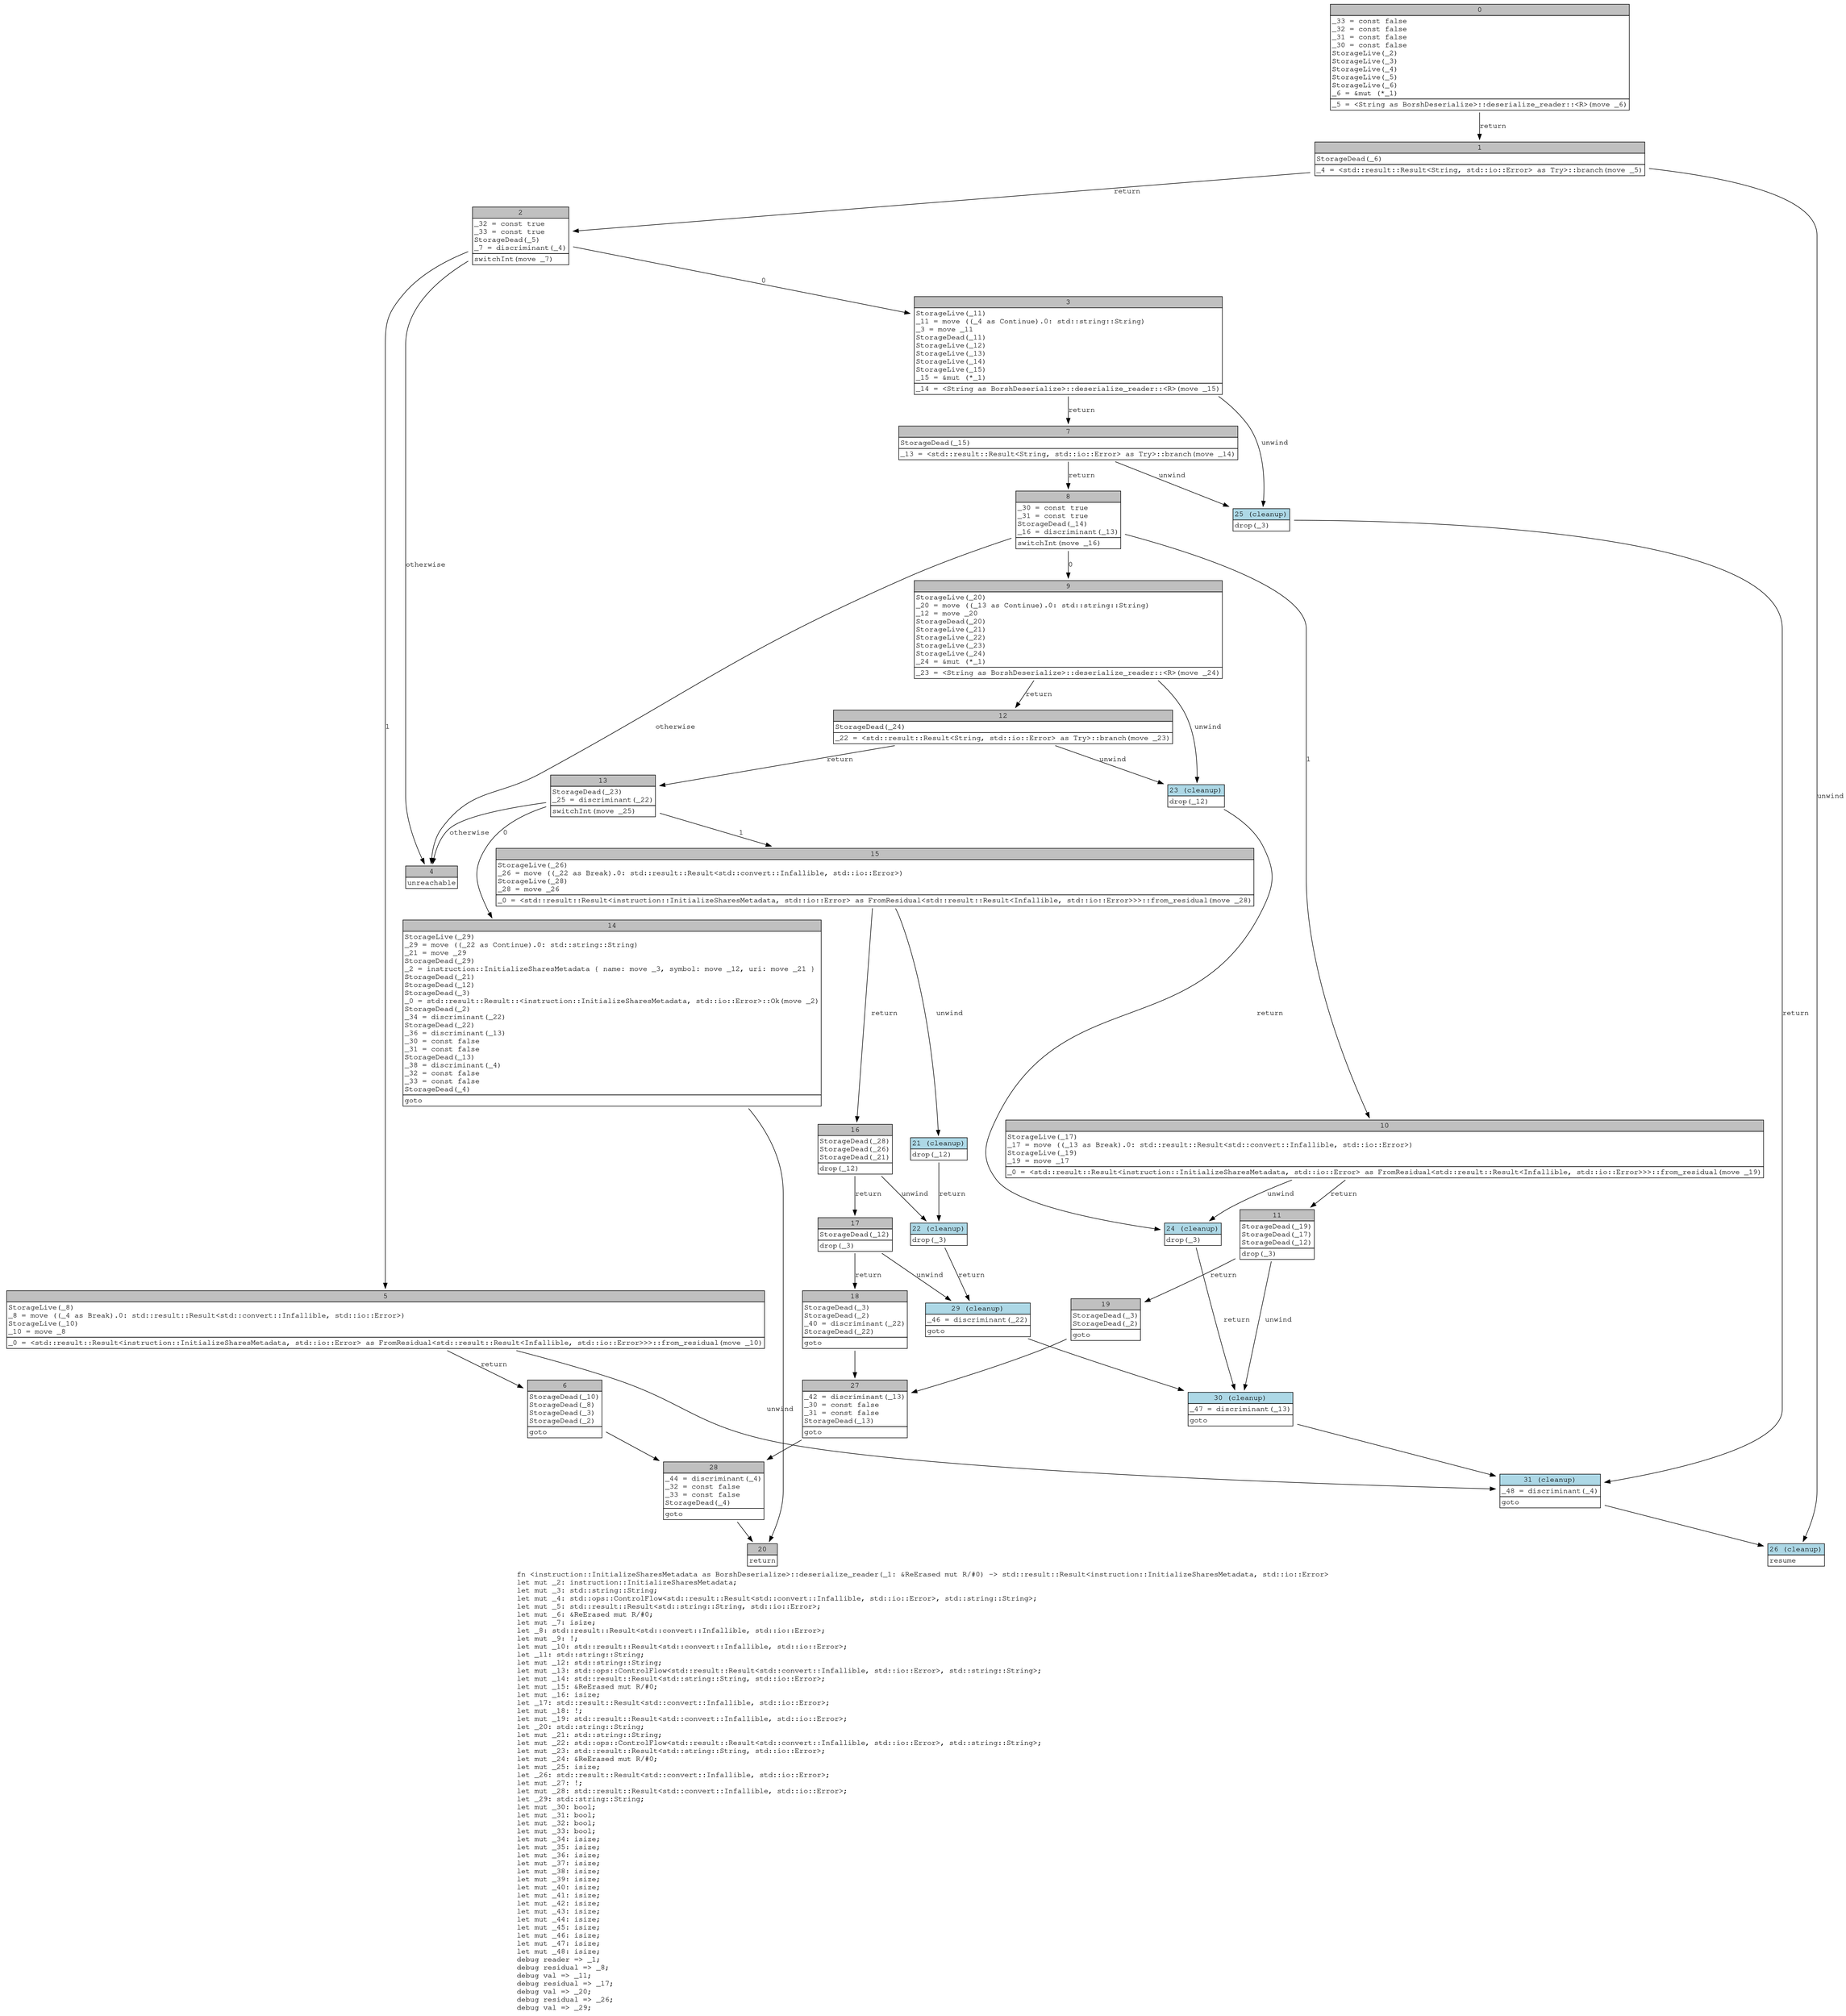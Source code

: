 digraph Mir_0_3148 {
    graph [fontname="Courier, monospace"];
    node [fontname="Courier, monospace"];
    edge [fontname="Courier, monospace"];
    label=<fn &lt;instruction::InitializeSharesMetadata as BorshDeserialize&gt;::deserialize_reader(_1: &amp;ReErased mut R/#0) -&gt; std::result::Result&lt;instruction::InitializeSharesMetadata, std::io::Error&gt;<br align="left"/>let mut _2: instruction::InitializeSharesMetadata;<br align="left"/>let mut _3: std::string::String;<br align="left"/>let mut _4: std::ops::ControlFlow&lt;std::result::Result&lt;std::convert::Infallible, std::io::Error&gt;, std::string::String&gt;;<br align="left"/>let mut _5: std::result::Result&lt;std::string::String, std::io::Error&gt;;<br align="left"/>let mut _6: &amp;ReErased mut R/#0;<br align="left"/>let mut _7: isize;<br align="left"/>let _8: std::result::Result&lt;std::convert::Infallible, std::io::Error&gt;;<br align="left"/>let mut _9: !;<br align="left"/>let mut _10: std::result::Result&lt;std::convert::Infallible, std::io::Error&gt;;<br align="left"/>let _11: std::string::String;<br align="left"/>let mut _12: std::string::String;<br align="left"/>let mut _13: std::ops::ControlFlow&lt;std::result::Result&lt;std::convert::Infallible, std::io::Error&gt;, std::string::String&gt;;<br align="left"/>let mut _14: std::result::Result&lt;std::string::String, std::io::Error&gt;;<br align="left"/>let mut _15: &amp;ReErased mut R/#0;<br align="left"/>let mut _16: isize;<br align="left"/>let _17: std::result::Result&lt;std::convert::Infallible, std::io::Error&gt;;<br align="left"/>let mut _18: !;<br align="left"/>let mut _19: std::result::Result&lt;std::convert::Infallible, std::io::Error&gt;;<br align="left"/>let _20: std::string::String;<br align="left"/>let mut _21: std::string::String;<br align="left"/>let mut _22: std::ops::ControlFlow&lt;std::result::Result&lt;std::convert::Infallible, std::io::Error&gt;, std::string::String&gt;;<br align="left"/>let mut _23: std::result::Result&lt;std::string::String, std::io::Error&gt;;<br align="left"/>let mut _24: &amp;ReErased mut R/#0;<br align="left"/>let mut _25: isize;<br align="left"/>let _26: std::result::Result&lt;std::convert::Infallible, std::io::Error&gt;;<br align="left"/>let mut _27: !;<br align="left"/>let mut _28: std::result::Result&lt;std::convert::Infallible, std::io::Error&gt;;<br align="left"/>let _29: std::string::String;<br align="left"/>let mut _30: bool;<br align="left"/>let mut _31: bool;<br align="left"/>let mut _32: bool;<br align="left"/>let mut _33: bool;<br align="left"/>let mut _34: isize;<br align="left"/>let mut _35: isize;<br align="left"/>let mut _36: isize;<br align="left"/>let mut _37: isize;<br align="left"/>let mut _38: isize;<br align="left"/>let mut _39: isize;<br align="left"/>let mut _40: isize;<br align="left"/>let mut _41: isize;<br align="left"/>let mut _42: isize;<br align="left"/>let mut _43: isize;<br align="left"/>let mut _44: isize;<br align="left"/>let mut _45: isize;<br align="left"/>let mut _46: isize;<br align="left"/>let mut _47: isize;<br align="left"/>let mut _48: isize;<br align="left"/>debug reader =&gt; _1;<br align="left"/>debug residual =&gt; _8;<br align="left"/>debug val =&gt; _11;<br align="left"/>debug residual =&gt; _17;<br align="left"/>debug val =&gt; _20;<br align="left"/>debug residual =&gt; _26;<br align="left"/>debug val =&gt; _29;<br align="left"/>>;
    bb0__0_3148 [shape="none", label=<<table border="0" cellborder="1" cellspacing="0"><tr><td bgcolor="gray" align="center" colspan="1">0</td></tr><tr><td align="left" balign="left">_33 = const false<br/>_32 = const false<br/>_31 = const false<br/>_30 = const false<br/>StorageLive(_2)<br/>StorageLive(_3)<br/>StorageLive(_4)<br/>StorageLive(_5)<br/>StorageLive(_6)<br/>_6 = &amp;mut (*_1)<br/></td></tr><tr><td align="left">_5 = &lt;String as BorshDeserialize&gt;::deserialize_reader::&lt;R&gt;(move _6)</td></tr></table>>];
    bb1__0_3148 [shape="none", label=<<table border="0" cellborder="1" cellspacing="0"><tr><td bgcolor="gray" align="center" colspan="1">1</td></tr><tr><td align="left" balign="left">StorageDead(_6)<br/></td></tr><tr><td align="left">_4 = &lt;std::result::Result&lt;String, std::io::Error&gt; as Try&gt;::branch(move _5)</td></tr></table>>];
    bb2__0_3148 [shape="none", label=<<table border="0" cellborder="1" cellspacing="0"><tr><td bgcolor="gray" align="center" colspan="1">2</td></tr><tr><td align="left" balign="left">_32 = const true<br/>_33 = const true<br/>StorageDead(_5)<br/>_7 = discriminant(_4)<br/></td></tr><tr><td align="left">switchInt(move _7)</td></tr></table>>];
    bb3__0_3148 [shape="none", label=<<table border="0" cellborder="1" cellspacing="0"><tr><td bgcolor="gray" align="center" colspan="1">3</td></tr><tr><td align="left" balign="left">StorageLive(_11)<br/>_11 = move ((_4 as Continue).0: std::string::String)<br/>_3 = move _11<br/>StorageDead(_11)<br/>StorageLive(_12)<br/>StorageLive(_13)<br/>StorageLive(_14)<br/>StorageLive(_15)<br/>_15 = &amp;mut (*_1)<br/></td></tr><tr><td align="left">_14 = &lt;String as BorshDeserialize&gt;::deserialize_reader::&lt;R&gt;(move _15)</td></tr></table>>];
    bb4__0_3148 [shape="none", label=<<table border="0" cellborder="1" cellspacing="0"><tr><td bgcolor="gray" align="center" colspan="1">4</td></tr><tr><td align="left">unreachable</td></tr></table>>];
    bb5__0_3148 [shape="none", label=<<table border="0" cellborder="1" cellspacing="0"><tr><td bgcolor="gray" align="center" colspan="1">5</td></tr><tr><td align="left" balign="left">StorageLive(_8)<br/>_8 = move ((_4 as Break).0: std::result::Result&lt;std::convert::Infallible, std::io::Error&gt;)<br/>StorageLive(_10)<br/>_10 = move _8<br/></td></tr><tr><td align="left">_0 = &lt;std::result::Result&lt;instruction::InitializeSharesMetadata, std::io::Error&gt; as FromResidual&lt;std::result::Result&lt;Infallible, std::io::Error&gt;&gt;&gt;::from_residual(move _10)</td></tr></table>>];
    bb6__0_3148 [shape="none", label=<<table border="0" cellborder="1" cellspacing="0"><tr><td bgcolor="gray" align="center" colspan="1">6</td></tr><tr><td align="left" balign="left">StorageDead(_10)<br/>StorageDead(_8)<br/>StorageDead(_3)<br/>StorageDead(_2)<br/></td></tr><tr><td align="left">goto</td></tr></table>>];
    bb7__0_3148 [shape="none", label=<<table border="0" cellborder="1" cellspacing="0"><tr><td bgcolor="gray" align="center" colspan="1">7</td></tr><tr><td align="left" balign="left">StorageDead(_15)<br/></td></tr><tr><td align="left">_13 = &lt;std::result::Result&lt;String, std::io::Error&gt; as Try&gt;::branch(move _14)</td></tr></table>>];
    bb8__0_3148 [shape="none", label=<<table border="0" cellborder="1" cellspacing="0"><tr><td bgcolor="gray" align="center" colspan="1">8</td></tr><tr><td align="left" balign="left">_30 = const true<br/>_31 = const true<br/>StorageDead(_14)<br/>_16 = discriminant(_13)<br/></td></tr><tr><td align="left">switchInt(move _16)</td></tr></table>>];
    bb9__0_3148 [shape="none", label=<<table border="0" cellborder="1" cellspacing="0"><tr><td bgcolor="gray" align="center" colspan="1">9</td></tr><tr><td align="left" balign="left">StorageLive(_20)<br/>_20 = move ((_13 as Continue).0: std::string::String)<br/>_12 = move _20<br/>StorageDead(_20)<br/>StorageLive(_21)<br/>StorageLive(_22)<br/>StorageLive(_23)<br/>StorageLive(_24)<br/>_24 = &amp;mut (*_1)<br/></td></tr><tr><td align="left">_23 = &lt;String as BorshDeserialize&gt;::deserialize_reader::&lt;R&gt;(move _24)</td></tr></table>>];
    bb10__0_3148 [shape="none", label=<<table border="0" cellborder="1" cellspacing="0"><tr><td bgcolor="gray" align="center" colspan="1">10</td></tr><tr><td align="left" balign="left">StorageLive(_17)<br/>_17 = move ((_13 as Break).0: std::result::Result&lt;std::convert::Infallible, std::io::Error&gt;)<br/>StorageLive(_19)<br/>_19 = move _17<br/></td></tr><tr><td align="left">_0 = &lt;std::result::Result&lt;instruction::InitializeSharesMetadata, std::io::Error&gt; as FromResidual&lt;std::result::Result&lt;Infallible, std::io::Error&gt;&gt;&gt;::from_residual(move _19)</td></tr></table>>];
    bb11__0_3148 [shape="none", label=<<table border="0" cellborder="1" cellspacing="0"><tr><td bgcolor="gray" align="center" colspan="1">11</td></tr><tr><td align="left" balign="left">StorageDead(_19)<br/>StorageDead(_17)<br/>StorageDead(_12)<br/></td></tr><tr><td align="left">drop(_3)</td></tr></table>>];
    bb12__0_3148 [shape="none", label=<<table border="0" cellborder="1" cellspacing="0"><tr><td bgcolor="gray" align="center" colspan="1">12</td></tr><tr><td align="left" balign="left">StorageDead(_24)<br/></td></tr><tr><td align="left">_22 = &lt;std::result::Result&lt;String, std::io::Error&gt; as Try&gt;::branch(move _23)</td></tr></table>>];
    bb13__0_3148 [shape="none", label=<<table border="0" cellborder="1" cellspacing="0"><tr><td bgcolor="gray" align="center" colspan="1">13</td></tr><tr><td align="left" balign="left">StorageDead(_23)<br/>_25 = discriminant(_22)<br/></td></tr><tr><td align="left">switchInt(move _25)</td></tr></table>>];
    bb14__0_3148 [shape="none", label=<<table border="0" cellborder="1" cellspacing="0"><tr><td bgcolor="gray" align="center" colspan="1">14</td></tr><tr><td align="left" balign="left">StorageLive(_29)<br/>_29 = move ((_22 as Continue).0: std::string::String)<br/>_21 = move _29<br/>StorageDead(_29)<br/>_2 = instruction::InitializeSharesMetadata { name: move _3, symbol: move _12, uri: move _21 }<br/>StorageDead(_21)<br/>StorageDead(_12)<br/>StorageDead(_3)<br/>_0 = std::result::Result::&lt;instruction::InitializeSharesMetadata, std::io::Error&gt;::Ok(move _2)<br/>StorageDead(_2)<br/>_34 = discriminant(_22)<br/>StorageDead(_22)<br/>_36 = discriminant(_13)<br/>_30 = const false<br/>_31 = const false<br/>StorageDead(_13)<br/>_38 = discriminant(_4)<br/>_32 = const false<br/>_33 = const false<br/>StorageDead(_4)<br/></td></tr><tr><td align="left">goto</td></tr></table>>];
    bb15__0_3148 [shape="none", label=<<table border="0" cellborder="1" cellspacing="0"><tr><td bgcolor="gray" align="center" colspan="1">15</td></tr><tr><td align="left" balign="left">StorageLive(_26)<br/>_26 = move ((_22 as Break).0: std::result::Result&lt;std::convert::Infallible, std::io::Error&gt;)<br/>StorageLive(_28)<br/>_28 = move _26<br/></td></tr><tr><td align="left">_0 = &lt;std::result::Result&lt;instruction::InitializeSharesMetadata, std::io::Error&gt; as FromResidual&lt;std::result::Result&lt;Infallible, std::io::Error&gt;&gt;&gt;::from_residual(move _28)</td></tr></table>>];
    bb16__0_3148 [shape="none", label=<<table border="0" cellborder="1" cellspacing="0"><tr><td bgcolor="gray" align="center" colspan="1">16</td></tr><tr><td align="left" balign="left">StorageDead(_28)<br/>StorageDead(_26)<br/>StorageDead(_21)<br/></td></tr><tr><td align="left">drop(_12)</td></tr></table>>];
    bb17__0_3148 [shape="none", label=<<table border="0" cellborder="1" cellspacing="0"><tr><td bgcolor="gray" align="center" colspan="1">17</td></tr><tr><td align="left" balign="left">StorageDead(_12)<br/></td></tr><tr><td align="left">drop(_3)</td></tr></table>>];
    bb18__0_3148 [shape="none", label=<<table border="0" cellborder="1" cellspacing="0"><tr><td bgcolor="gray" align="center" colspan="1">18</td></tr><tr><td align="left" balign="left">StorageDead(_3)<br/>StorageDead(_2)<br/>_40 = discriminant(_22)<br/>StorageDead(_22)<br/></td></tr><tr><td align="left">goto</td></tr></table>>];
    bb19__0_3148 [shape="none", label=<<table border="0" cellborder="1" cellspacing="0"><tr><td bgcolor="gray" align="center" colspan="1">19</td></tr><tr><td align="left" balign="left">StorageDead(_3)<br/>StorageDead(_2)<br/></td></tr><tr><td align="left">goto</td></tr></table>>];
    bb20__0_3148 [shape="none", label=<<table border="0" cellborder="1" cellspacing="0"><tr><td bgcolor="gray" align="center" colspan="1">20</td></tr><tr><td align="left">return</td></tr></table>>];
    bb21__0_3148 [shape="none", label=<<table border="0" cellborder="1" cellspacing="0"><tr><td bgcolor="lightblue" align="center" colspan="1">21 (cleanup)</td></tr><tr><td align="left">drop(_12)</td></tr></table>>];
    bb22__0_3148 [shape="none", label=<<table border="0" cellborder="1" cellspacing="0"><tr><td bgcolor="lightblue" align="center" colspan="1">22 (cleanup)</td></tr><tr><td align="left">drop(_3)</td></tr></table>>];
    bb23__0_3148 [shape="none", label=<<table border="0" cellborder="1" cellspacing="0"><tr><td bgcolor="lightblue" align="center" colspan="1">23 (cleanup)</td></tr><tr><td align="left">drop(_12)</td></tr></table>>];
    bb24__0_3148 [shape="none", label=<<table border="0" cellborder="1" cellspacing="0"><tr><td bgcolor="lightblue" align="center" colspan="1">24 (cleanup)</td></tr><tr><td align="left">drop(_3)</td></tr></table>>];
    bb25__0_3148 [shape="none", label=<<table border="0" cellborder="1" cellspacing="0"><tr><td bgcolor="lightblue" align="center" colspan="1">25 (cleanup)</td></tr><tr><td align="left">drop(_3)</td></tr></table>>];
    bb26__0_3148 [shape="none", label=<<table border="0" cellborder="1" cellspacing="0"><tr><td bgcolor="lightblue" align="center" colspan="1">26 (cleanup)</td></tr><tr><td align="left">resume</td></tr></table>>];
    bb27__0_3148 [shape="none", label=<<table border="0" cellborder="1" cellspacing="0"><tr><td bgcolor="gray" align="center" colspan="1">27</td></tr><tr><td align="left" balign="left">_42 = discriminant(_13)<br/>_30 = const false<br/>_31 = const false<br/>StorageDead(_13)<br/></td></tr><tr><td align="left">goto</td></tr></table>>];
    bb28__0_3148 [shape="none", label=<<table border="0" cellborder="1" cellspacing="0"><tr><td bgcolor="gray" align="center" colspan="1">28</td></tr><tr><td align="left" balign="left">_44 = discriminant(_4)<br/>_32 = const false<br/>_33 = const false<br/>StorageDead(_4)<br/></td></tr><tr><td align="left">goto</td></tr></table>>];
    bb29__0_3148 [shape="none", label=<<table border="0" cellborder="1" cellspacing="0"><tr><td bgcolor="lightblue" align="center" colspan="1">29 (cleanup)</td></tr><tr><td align="left" balign="left">_46 = discriminant(_22)<br/></td></tr><tr><td align="left">goto</td></tr></table>>];
    bb30__0_3148 [shape="none", label=<<table border="0" cellborder="1" cellspacing="0"><tr><td bgcolor="lightblue" align="center" colspan="1">30 (cleanup)</td></tr><tr><td align="left" balign="left">_47 = discriminant(_13)<br/></td></tr><tr><td align="left">goto</td></tr></table>>];
    bb31__0_3148 [shape="none", label=<<table border="0" cellborder="1" cellspacing="0"><tr><td bgcolor="lightblue" align="center" colspan="1">31 (cleanup)</td></tr><tr><td align="left" balign="left">_48 = discriminant(_4)<br/></td></tr><tr><td align="left">goto</td></tr></table>>];
    bb0__0_3148 -> bb1__0_3148 [label="return"];
    bb1__0_3148 -> bb2__0_3148 [label="return"];
    bb1__0_3148 -> bb26__0_3148 [label="unwind"];
    bb2__0_3148 -> bb3__0_3148 [label="0"];
    bb2__0_3148 -> bb5__0_3148 [label="1"];
    bb2__0_3148 -> bb4__0_3148 [label="otherwise"];
    bb3__0_3148 -> bb7__0_3148 [label="return"];
    bb3__0_3148 -> bb25__0_3148 [label="unwind"];
    bb5__0_3148 -> bb6__0_3148 [label="return"];
    bb5__0_3148 -> bb31__0_3148 [label="unwind"];
    bb6__0_3148 -> bb28__0_3148 [label=""];
    bb7__0_3148 -> bb8__0_3148 [label="return"];
    bb7__0_3148 -> bb25__0_3148 [label="unwind"];
    bb8__0_3148 -> bb9__0_3148 [label="0"];
    bb8__0_3148 -> bb10__0_3148 [label="1"];
    bb8__0_3148 -> bb4__0_3148 [label="otherwise"];
    bb9__0_3148 -> bb12__0_3148 [label="return"];
    bb9__0_3148 -> bb23__0_3148 [label="unwind"];
    bb10__0_3148 -> bb11__0_3148 [label="return"];
    bb10__0_3148 -> bb24__0_3148 [label="unwind"];
    bb11__0_3148 -> bb19__0_3148 [label="return"];
    bb11__0_3148 -> bb30__0_3148 [label="unwind"];
    bb12__0_3148 -> bb13__0_3148 [label="return"];
    bb12__0_3148 -> bb23__0_3148 [label="unwind"];
    bb13__0_3148 -> bb14__0_3148 [label="0"];
    bb13__0_3148 -> bb15__0_3148 [label="1"];
    bb13__0_3148 -> bb4__0_3148 [label="otherwise"];
    bb14__0_3148 -> bb20__0_3148 [label=""];
    bb15__0_3148 -> bb16__0_3148 [label="return"];
    bb15__0_3148 -> bb21__0_3148 [label="unwind"];
    bb16__0_3148 -> bb17__0_3148 [label="return"];
    bb16__0_3148 -> bb22__0_3148 [label="unwind"];
    bb17__0_3148 -> bb18__0_3148 [label="return"];
    bb17__0_3148 -> bb29__0_3148 [label="unwind"];
    bb18__0_3148 -> bb27__0_3148 [label=""];
    bb19__0_3148 -> bb27__0_3148 [label=""];
    bb21__0_3148 -> bb22__0_3148 [label="return"];
    bb22__0_3148 -> bb29__0_3148 [label="return"];
    bb23__0_3148 -> bb24__0_3148 [label="return"];
    bb24__0_3148 -> bb30__0_3148 [label="return"];
    bb25__0_3148 -> bb31__0_3148 [label="return"];
    bb27__0_3148 -> bb28__0_3148 [label=""];
    bb28__0_3148 -> bb20__0_3148 [label=""];
    bb29__0_3148 -> bb30__0_3148 [label=""];
    bb30__0_3148 -> bb31__0_3148 [label=""];
    bb31__0_3148 -> bb26__0_3148 [label=""];
}
